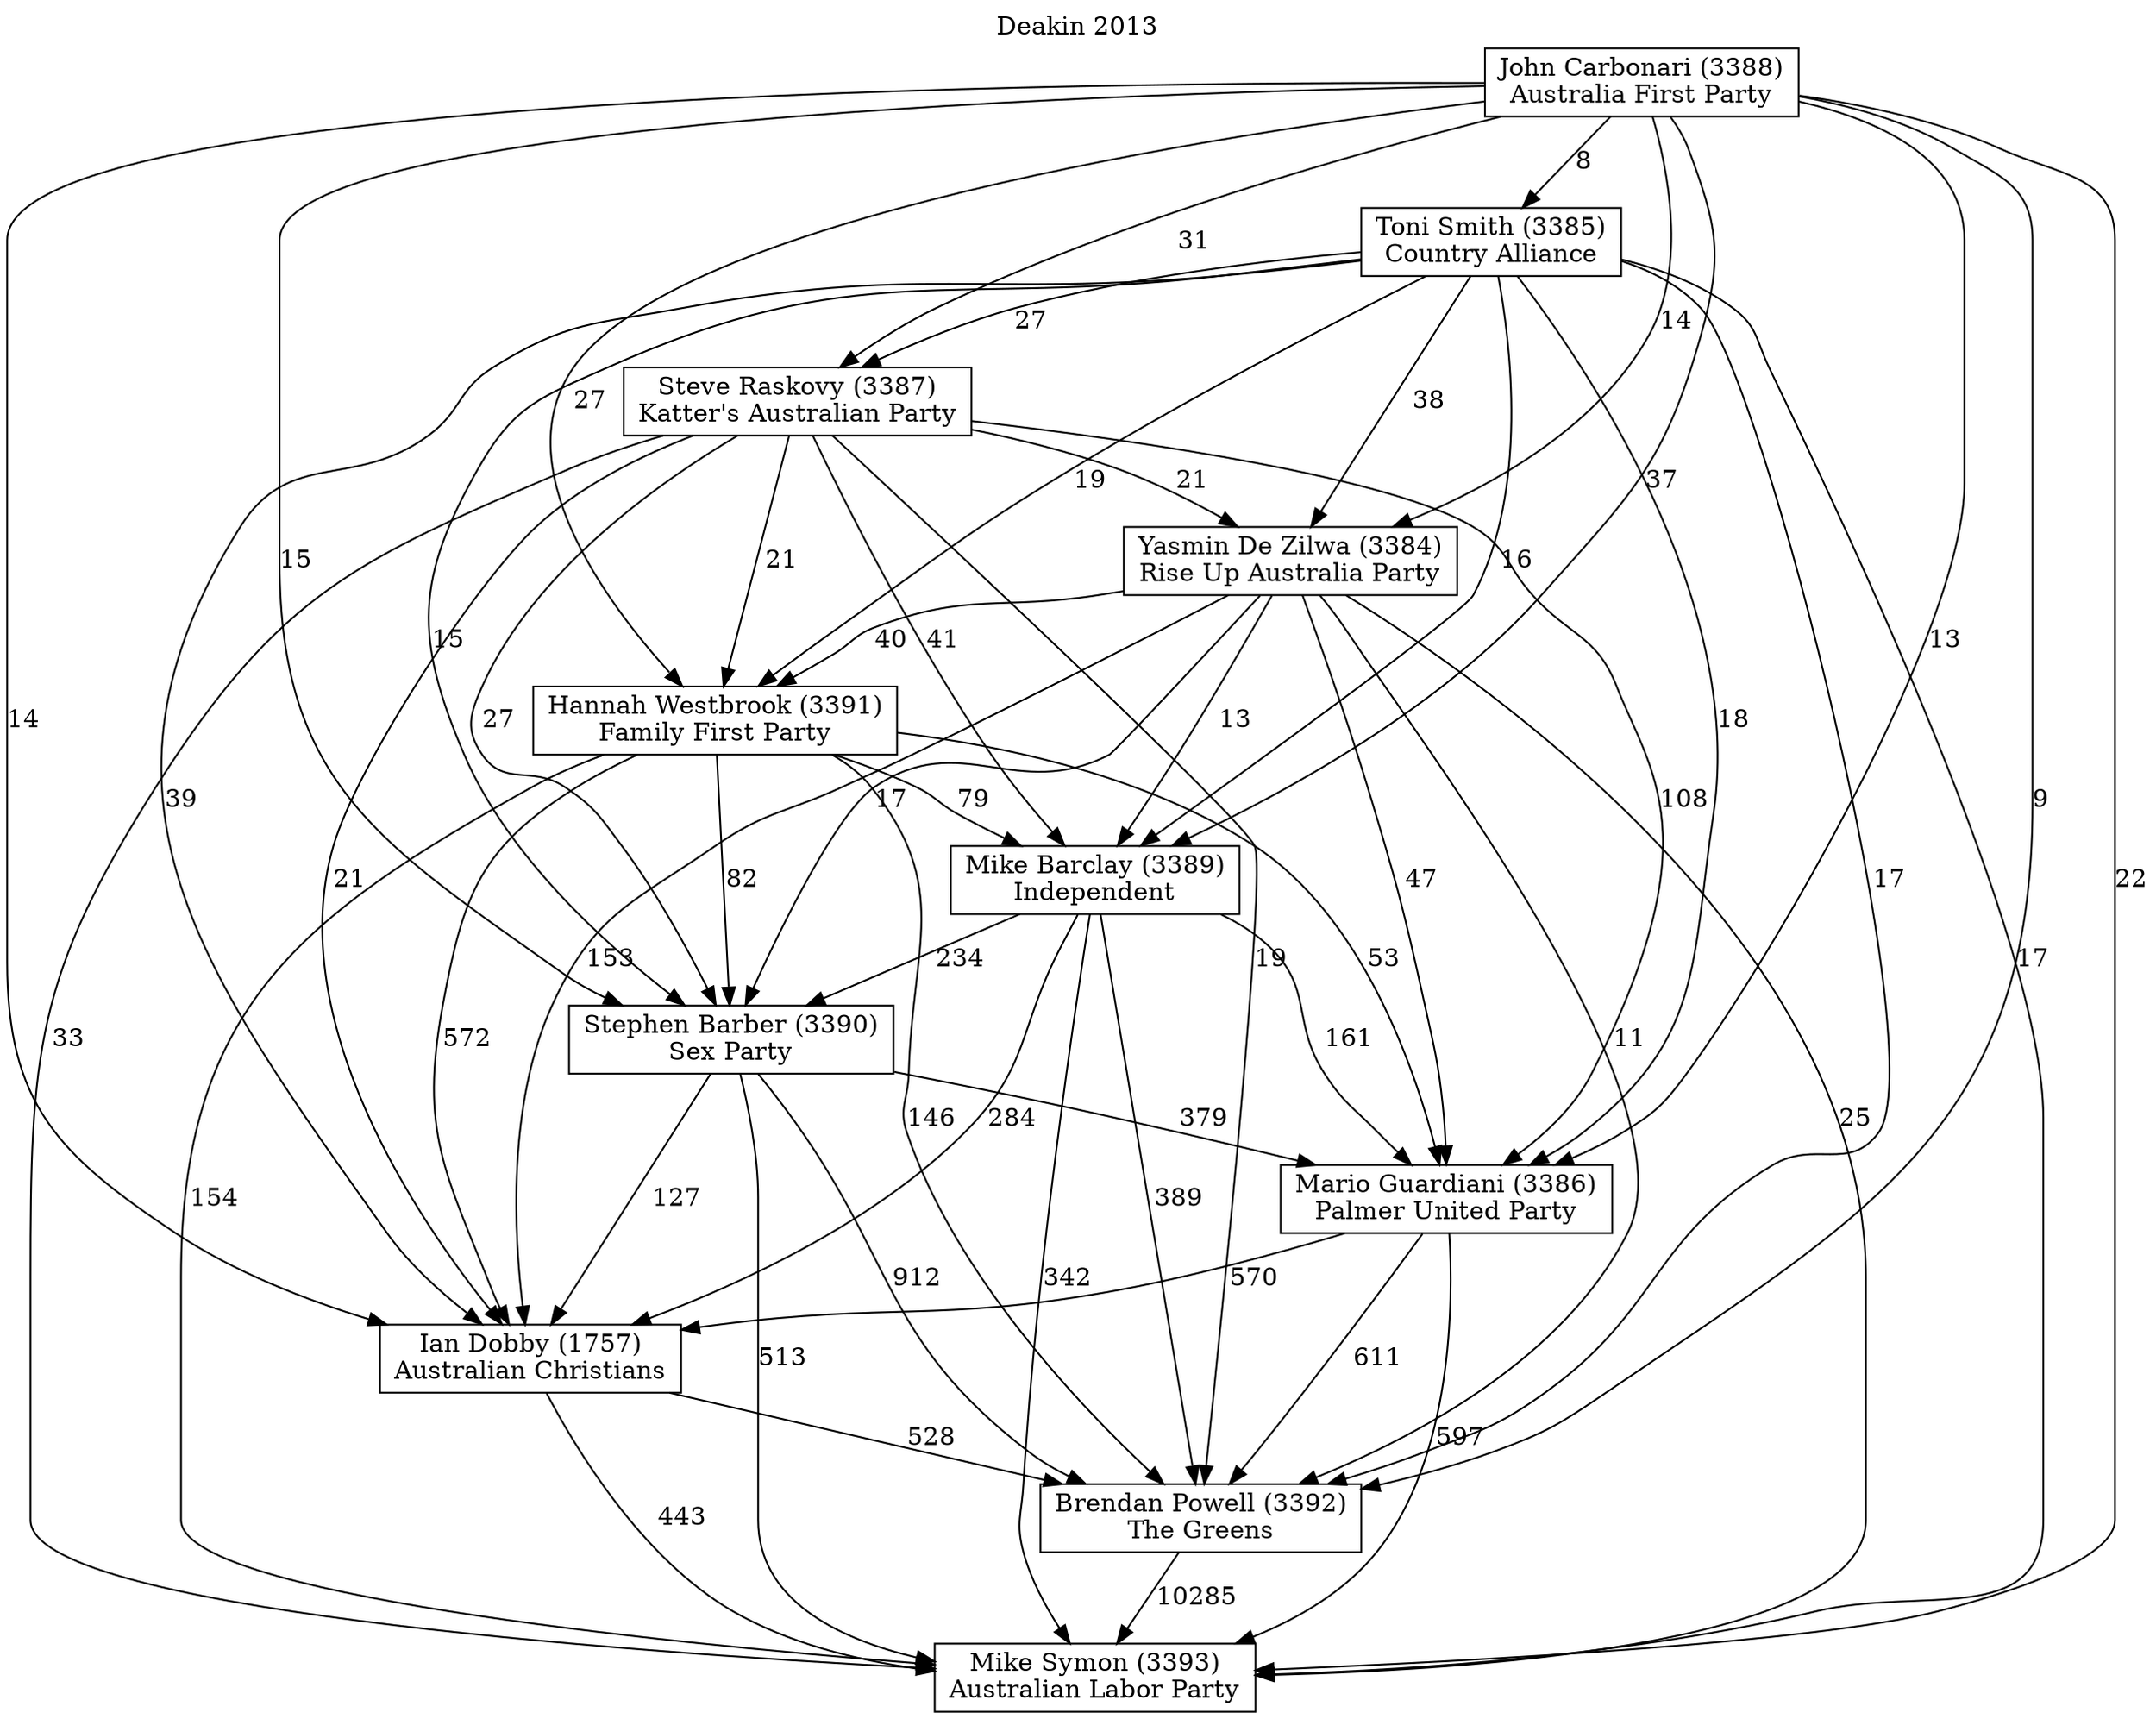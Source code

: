 // House preference flow
digraph "Mike Symon (3393)_Deakin_2013" {
	graph [label="Deakin 2013" labelloc=t mclimit=10]
	node [shape=box]
	"Brendan Powell (3392)" [label="Brendan Powell (3392)
The Greens"]
	"Hannah Westbrook (3391)" [label="Hannah Westbrook (3391)
Family First Party"]
	"Ian Dobby (1757)" [label="Ian Dobby (1757)
Australian Christians"]
	"John Carbonari (3388)" [label="John Carbonari (3388)
Australia First Party"]
	"Mario Guardiani (3386)" [label="Mario Guardiani (3386)
Palmer United Party"]
	"Mike Barclay (3389)" [label="Mike Barclay (3389)
Independent"]
	"Mike Symon (3393)" [label="Mike Symon (3393)
Australian Labor Party"]
	"Stephen Barber (3390)" [label="Stephen Barber (3390)
Sex Party"]
	"Steve Raskovy (3387)" [label="Steve Raskovy (3387)
Katter's Australian Party"]
	"Toni Smith (3385)" [label="Toni Smith (3385)
Country Alliance"]
	"Yasmin De Zilwa (3384)" [label="Yasmin De Zilwa (3384)
Rise Up Australia Party"]
	"Brendan Powell (3392)" -> "Mike Symon (3393)" [label=10285]
	"Hannah Westbrook (3391)" -> "Brendan Powell (3392)" [label=146]
	"Hannah Westbrook (3391)" -> "Ian Dobby (1757)" [label=572]
	"Hannah Westbrook (3391)" -> "Mario Guardiani (3386)" [label=53]
	"Hannah Westbrook (3391)" -> "Mike Barclay (3389)" [label=79]
	"Hannah Westbrook (3391)" -> "Mike Symon (3393)" [label=154]
	"Hannah Westbrook (3391)" -> "Stephen Barber (3390)" [label=82]
	"Ian Dobby (1757)" -> "Brendan Powell (3392)" [label=528]
	"Ian Dobby (1757)" -> "Mike Symon (3393)" [label=443]
	"John Carbonari (3388)" -> "Brendan Powell (3392)" [label=9]
	"John Carbonari (3388)" -> "Hannah Westbrook (3391)" [label=27]
	"John Carbonari (3388)" -> "Ian Dobby (1757)" [label=14]
	"John Carbonari (3388)" -> "Mario Guardiani (3386)" [label=13]
	"John Carbonari (3388)" -> "Mike Barclay (3389)" [label=37]
	"John Carbonari (3388)" -> "Mike Symon (3393)" [label=22]
	"John Carbonari (3388)" -> "Stephen Barber (3390)" [label=15]
	"John Carbonari (3388)" -> "Steve Raskovy (3387)" [label=31]
	"John Carbonari (3388)" -> "Toni Smith (3385)" [label=8]
	"John Carbonari (3388)" -> "Yasmin De Zilwa (3384)" [label=14]
	"Mario Guardiani (3386)" -> "Brendan Powell (3392)" [label=611]
	"Mario Guardiani (3386)" -> "Ian Dobby (1757)" [label=570]
	"Mario Guardiani (3386)" -> "Mike Symon (3393)" [label=597]
	"Mike Barclay (3389)" -> "Brendan Powell (3392)" [label=389]
	"Mike Barclay (3389)" -> "Ian Dobby (1757)" [label=284]
	"Mike Barclay (3389)" -> "Mario Guardiani (3386)" [label=161]
	"Mike Barclay (3389)" -> "Mike Symon (3393)" [label=342]
	"Mike Barclay (3389)" -> "Stephen Barber (3390)" [label=234]
	"Stephen Barber (3390)" -> "Brendan Powell (3392)" [label=912]
	"Stephen Barber (3390)" -> "Ian Dobby (1757)" [label=127]
	"Stephen Barber (3390)" -> "Mario Guardiani (3386)" [label=379]
	"Stephen Barber (3390)" -> "Mike Symon (3393)" [label=513]
	"Steve Raskovy (3387)" -> "Brendan Powell (3392)" [label=19]
	"Steve Raskovy (3387)" -> "Hannah Westbrook (3391)" [label=21]
	"Steve Raskovy (3387)" -> "Ian Dobby (1757)" [label=21]
	"Steve Raskovy (3387)" -> "Mario Guardiani (3386)" [label=108]
	"Steve Raskovy (3387)" -> "Mike Barclay (3389)" [label=41]
	"Steve Raskovy (3387)" -> "Mike Symon (3393)" [label=33]
	"Steve Raskovy (3387)" -> "Stephen Barber (3390)" [label=27]
	"Steve Raskovy (3387)" -> "Yasmin De Zilwa (3384)" [label=21]
	"Toni Smith (3385)" -> "Brendan Powell (3392)" [label=17]
	"Toni Smith (3385)" -> "Hannah Westbrook (3391)" [label=19]
	"Toni Smith (3385)" -> "Ian Dobby (1757)" [label=39]
	"Toni Smith (3385)" -> "Mario Guardiani (3386)" [label=18]
	"Toni Smith (3385)" -> "Mike Barclay (3389)" [label=16]
	"Toni Smith (3385)" -> "Mike Symon (3393)" [label=17]
	"Toni Smith (3385)" -> "Stephen Barber (3390)" [label=15]
	"Toni Smith (3385)" -> "Steve Raskovy (3387)" [label=27]
	"Toni Smith (3385)" -> "Yasmin De Zilwa (3384)" [label=38]
	"Yasmin De Zilwa (3384)" -> "Brendan Powell (3392)" [label=11]
	"Yasmin De Zilwa (3384)" -> "Hannah Westbrook (3391)" [label=40]
	"Yasmin De Zilwa (3384)" -> "Ian Dobby (1757)" [label=153]
	"Yasmin De Zilwa (3384)" -> "Mario Guardiani (3386)" [label=47]
	"Yasmin De Zilwa (3384)" -> "Mike Barclay (3389)" [label=13]
	"Yasmin De Zilwa (3384)" -> "Mike Symon (3393)" [label=25]
	"Yasmin De Zilwa (3384)" -> "Stephen Barber (3390)" [label=17]
}
